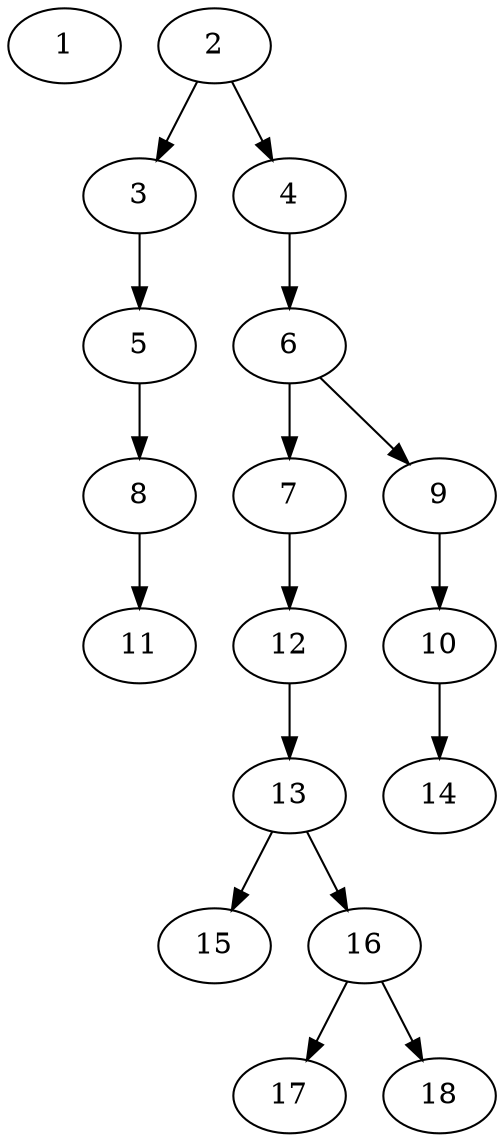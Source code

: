 // DAG (tier=1-easy, mode=compute, n=18, ccr=0.251, fat=0.473, density=0.342, regular=0.636, jump=0.076, mindata=262144, maxdata=2097152)
// DAG automatically generated by daggen at Sun Aug 24 16:33:32 2025
// /home/ermia/Project/Environments/daggen/bin/daggen --dot --ccr 0.251 --fat 0.473 --regular 0.636 --density 0.342 --jump 0.076 --mindata 262144 --maxdata 2097152 -n 18 
digraph G {
  1 [size="21059597994115632", alpha="0.05", expect_size="10529798997057816"]
  2 [size="38506018314403", alpha="0.03", expect_size="19253009157201"]
  2 -> 3 [size ="1437773856768"]
  2 -> 4 [size ="1437773856768"]
  3 [size="938152730122256384", alpha="0.19", expect_size="469076365061128192"]
  3 -> 5 [size ="7666650841088"]
  4 [size="2283614414563180544", alpha="0.13", expect_size="1141807207281590272"]
  4 -> 6 [size ="13873046355968"]
  5 [size="6230804160841777152", alpha="0.01", expect_size="3115402080420888576"]
  5 -> 8 [size ="27088568451072"]
  6 [size="5027912287998967808", alpha="0.01", expect_size="2513956143999483904"]
  6 -> 7 [size ="23479118200832"]
  6 -> 9 [size ="23479118200832"]
  7 [size="964898897002496000", alpha="0.01", expect_size="482449448501248000"]
  7 -> 12 [size ="7811681484800"]
  8 [size="20771493100633", alpha="0.12", expect_size="10385746550316"]
  8 -> 11 [size ="1081132187648"]
  9 [size="57514494012964600", alpha="0.17", expect_size="28757247006482300"]
  9 -> 10 [size ="21825220247552"]
  10 [size="191343301498438", alpha="0.14", expect_size="95671650749219"]
  10 -> 14 [size ="6060769280000"]
  11 [size="2834157616215621632", alpha="0.04", expect_size="1417078808107810816"]
  12 [size="1548555279382325", alpha="0.14", expect_size="774277639691162"]
  12 -> 13 [size ="25106264883200"]
  13 [size="81562609207637", alpha="0.05", expect_size="40781304603818"]
  13 -> 15 [size ="9195667587072"]
  13 -> 16 [size ="9195667587072"]
  14 [size="5241236407432437", alpha="0.11", expect_size="2620618203716218"]
  15 [size="169005556793605", alpha="0.10", expect_size="84502778396802"]
  16 [size="849816322048000000", alpha="0.03", expect_size="424908161024000000"]
  16 -> 17 [size ="7177502720000"]
  16 -> 18 [size ="7177502720000"]
  17 [size="19953844024356640", alpha="0.15", expect_size="9976922012178320"]
  18 [size="491120458850834", alpha="0.01", expect_size="245560229425417"]
}